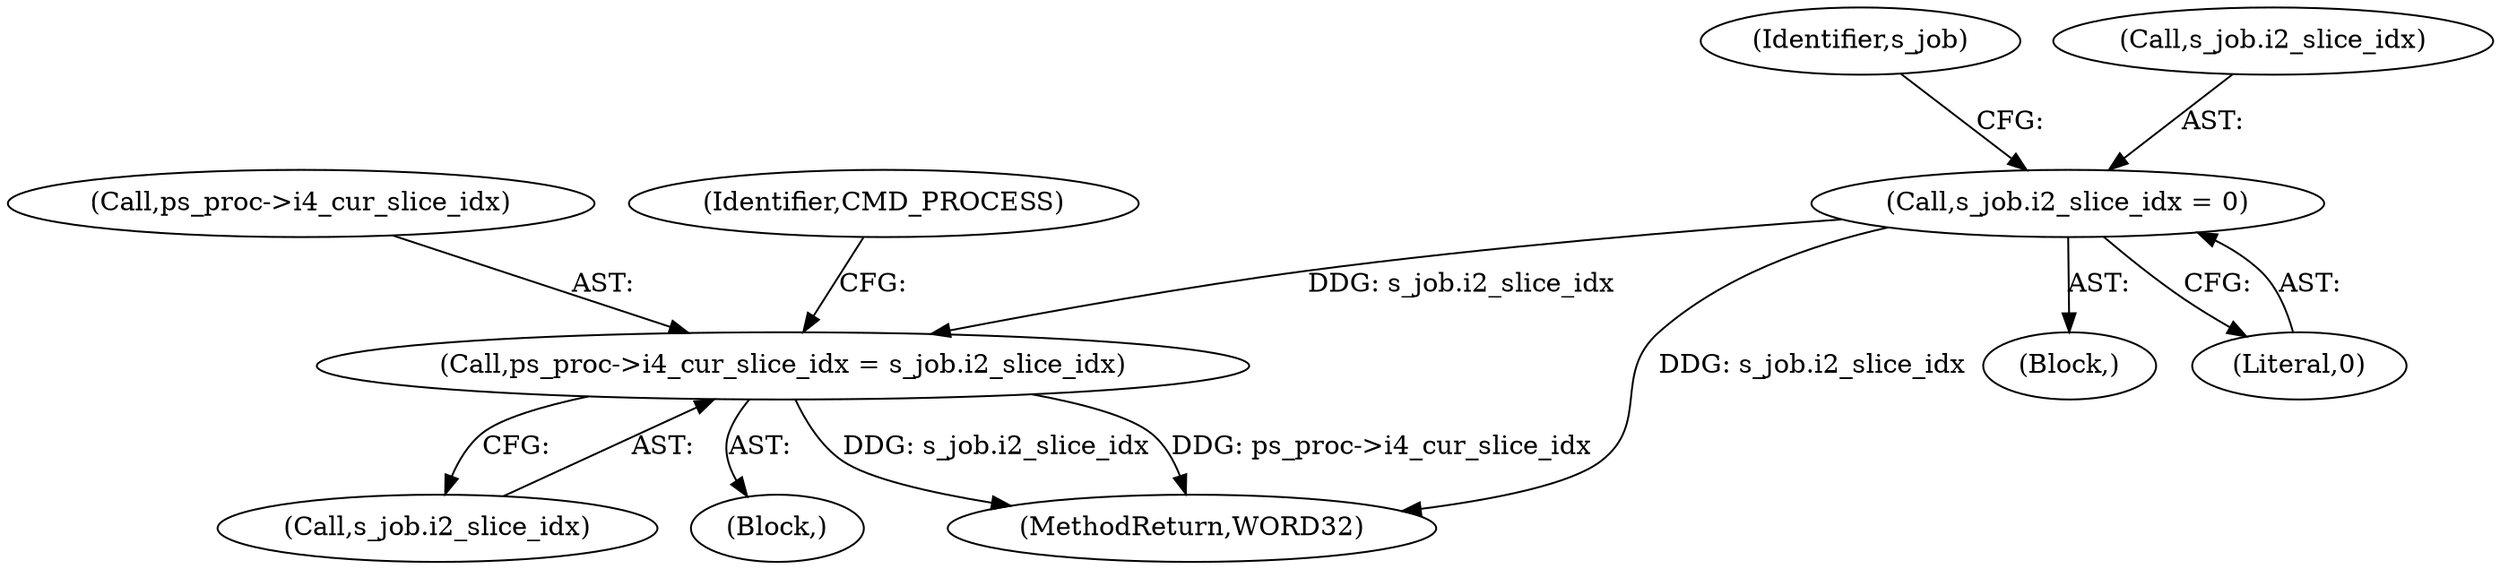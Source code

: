 digraph "0_Android_87fb7909c49e6a4510ba86ace1ffc83459c7e1b9@pointer" {
"1001465" [label="(Call,ps_proc->i4_cur_slice_idx = s_job.i2_slice_idx)"];
"1001361" [label="(Call,s_job.i2_slice_idx = 0)"];
"1001469" [label="(Call,s_job.i2_slice_idx)"];
"1001466" [label="(Call,ps_proc->i4_cur_slice_idx)"];
"1001474" [label="(Identifier,CMD_PROCESS)"];
"1001465" [label="(Call,ps_proc->i4_cur_slice_idx = s_job.i2_slice_idx)"];
"1001361" [label="(Call,s_job.i2_slice_idx = 0)"];
"1001338" [label="(Block,)"];
"1001365" [label="(Literal,0)"];
"1001408" [label="(Block,)"];
"1001368" [label="(Identifier,s_job)"];
"1001918" [label="(MethodReturn,WORD32)"];
"1001362" [label="(Call,s_job.i2_slice_idx)"];
"1001465" -> "1001408"  [label="AST: "];
"1001465" -> "1001469"  [label="CFG: "];
"1001466" -> "1001465"  [label="AST: "];
"1001469" -> "1001465"  [label="AST: "];
"1001474" -> "1001465"  [label="CFG: "];
"1001465" -> "1001918"  [label="DDG: s_job.i2_slice_idx"];
"1001465" -> "1001918"  [label="DDG: ps_proc->i4_cur_slice_idx"];
"1001361" -> "1001465"  [label="DDG: s_job.i2_slice_idx"];
"1001361" -> "1001338"  [label="AST: "];
"1001361" -> "1001365"  [label="CFG: "];
"1001362" -> "1001361"  [label="AST: "];
"1001365" -> "1001361"  [label="AST: "];
"1001368" -> "1001361"  [label="CFG: "];
"1001361" -> "1001918"  [label="DDG: s_job.i2_slice_idx"];
}
